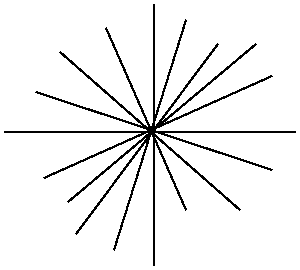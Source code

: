 #FIG 2.1
80 2
2 1 0 1 -1 0 0 0 0.000 -1 0 0
	 247 229 247 98 9999 9999
2 1 0 1 -1 0 0 0 0.000 -1 0 0
	 172 162 318 162 9999 9999
2 1 0 1 -1 0 0 0 0.000 -1 0 0
	 208 213 279 118 9999 9999
2 1 0 1 -1 0 0 0 0.000 -1 0 0
	 200 122 290 201 9999 9999
2 1 0 1 -1 0 0 0 0.000 -1 0 0
	 192 185 306 134 9999 9999
2 1 0 1 -1 0 0 0 0.000 -1 0 0
	 188 142 306 181 9999 9999
2 1 0 1 -1 0 0 0 0.000 -1 0 0
	 223 110 263 201 9999 9999
2 1 0 1 -1 0 0 0 0.000 -1 0 0
	 204 197 298 118 9999 9999
2 1 0 1 -1 0 0 0 0.000 -1 0 0
	 263 106 227 221 9999 9999
